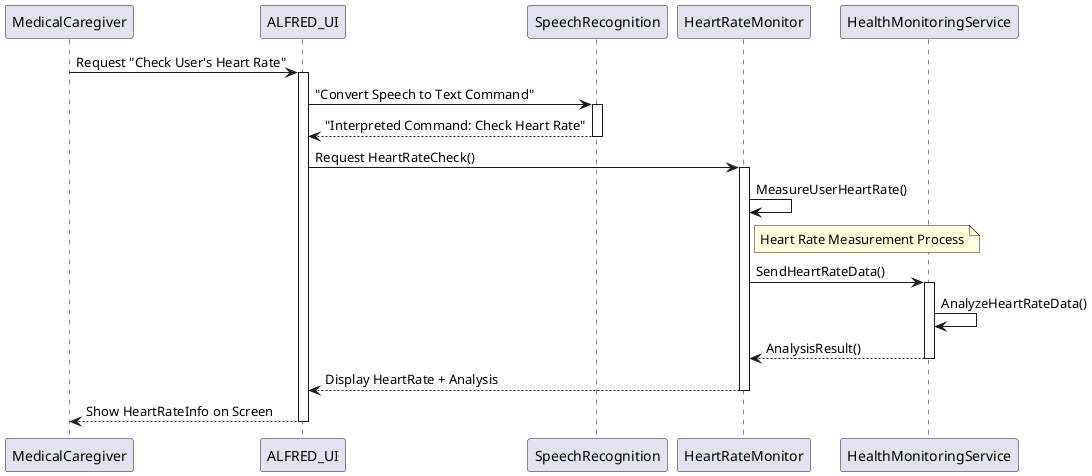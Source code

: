 @startuml
participant MedicalCaregiver as MC
participant ALFRED_UI as UI
participant SpeechRecognition as SR
participant HeartRateMonitor as HRM
participant HealthMonitoringService as HMS

MC -> UI: Request "Check User's Heart Rate"
activate UI
UI -> SR: "Convert Speech to Text Command"
activate SR
SR --> UI: "Interpreted Command: Check Heart Rate"
deactivate SR
UI -> HRM: Request HeartRateCheck()
activate HRM
HRM -> HRM: MeasureUserHeartRate()
note right of HRM: Heart Rate Measurement Process
HRM -> HMS: SendHeartRateData()
activate HMS
HMS -> HMS: AnalyzeHeartRateData()
HMS --> HRM: AnalysisResult()
deactivate HMS
HRM --> UI: Display HeartRate + Analysis
deactivate HRM
UI --> MC: Show HeartRateInfo on Screen
deactivate UI
@enduml